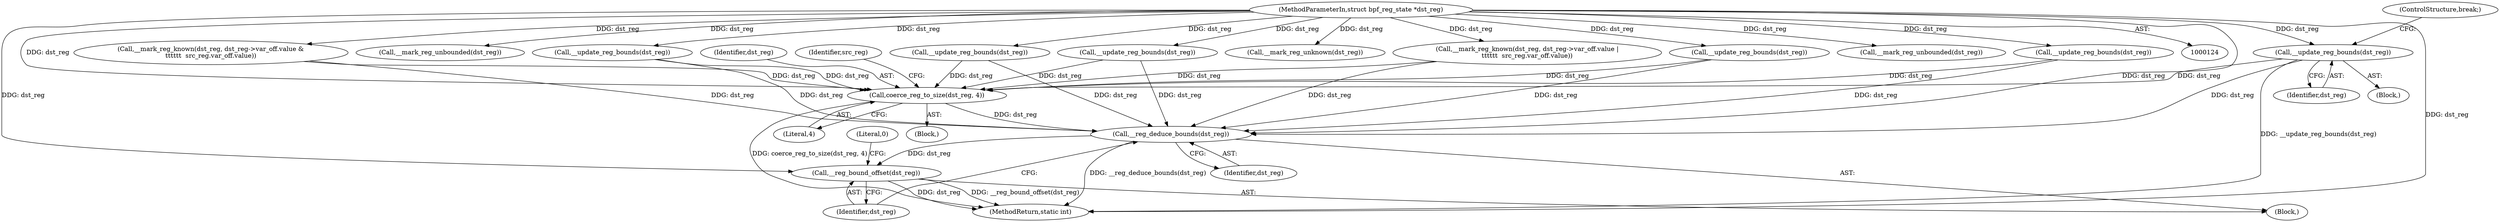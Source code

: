digraph "0_linux_bb7f0f989ca7de1153bd128a40a71709e339fa03_0@API" {
"1000648" [label="(Call,__update_reg_bounds(dst_reg))"];
"1000127" [label="(MethodParameterIn,struct bpf_reg_state *dst_reg)"];
"1000790" [label="(Call,coerce_reg_to_size(dst_reg, 4))"];
"1000797" [label="(Call,__reg_deduce_bounds(dst_reg))"];
"1000799" [label="(Call,__reg_bound_offset(dst_reg))"];
"1000791" [label="(Identifier,dst_reg)"];
"1000418" [label="(Call,__mark_reg_unbounded(dst_reg))"];
"1000803" [label="(MethodReturn,static int)"];
"1000790" [label="(Call,coerce_reg_to_size(dst_reg, 4))"];
"1000649" [label="(Identifier,dst_reg)"];
"1000553" [label="(Call,__update_reg_bounds(dst_reg))"];
"1000562" [label="(Call,__mark_reg_known(dst_reg, dst_reg->var_off.value |\n\t\t\t\t\t\t  src_reg.var_off.value))"];
"1000797" [label="(Call,__reg_deduce_bounds(dst_reg))"];
"1000404" [label="(Call,__update_reg_bounds(dst_reg))"];
"1000795" [label="(Identifier,src_reg)"];
"1000771" [label="(Call,__update_reg_bounds(dst_reg))"];
"1000802" [label="(Literal,0)"];
"1000214" [label="(Block,)"];
"1000798" [label="(Identifier,dst_reg)"];
"1000799" [label="(Call,__reg_bound_offset(dst_reg))"];
"1000208" [label="(Call,__mark_reg_unknown(dst_reg))"];
"1000800" [label="(Identifier,dst_reg)"];
"1000650" [label="(ControlStructure,break;)"];
"1000420" [label="(Call,__update_reg_bounds(dst_reg))"];
"1000792" [label="(Literal,4)"];
"1000716" [label="(Call,__update_reg_bounds(dst_reg))"];
"1000648" [label="(Call,__update_reg_bounds(dst_reg))"];
"1000129" [label="(Block,)"];
"1000402" [label="(Call,__mark_reg_unbounded(dst_reg))"];
"1000473" [label="(Call,__mark_reg_known(dst_reg, dst_reg->var_off.value &\n\t\t\t\t\t\t  src_reg.var_off.value))"];
"1000127" [label="(MethodParameterIn,struct bpf_reg_state *dst_reg)"];
"1000789" [label="(Block,)"];
"1000648" -> "1000214"  [label="AST: "];
"1000648" -> "1000649"  [label="CFG: "];
"1000649" -> "1000648"  [label="AST: "];
"1000650" -> "1000648"  [label="CFG: "];
"1000648" -> "1000803"  [label="DDG: __update_reg_bounds(dst_reg)"];
"1000127" -> "1000648"  [label="DDG: dst_reg"];
"1000648" -> "1000790"  [label="DDG: dst_reg"];
"1000648" -> "1000797"  [label="DDG: dst_reg"];
"1000127" -> "1000124"  [label="AST: "];
"1000127" -> "1000803"  [label="DDG: dst_reg"];
"1000127" -> "1000208"  [label="DDG: dst_reg"];
"1000127" -> "1000402"  [label="DDG: dst_reg"];
"1000127" -> "1000404"  [label="DDG: dst_reg"];
"1000127" -> "1000418"  [label="DDG: dst_reg"];
"1000127" -> "1000420"  [label="DDG: dst_reg"];
"1000127" -> "1000473"  [label="DDG: dst_reg"];
"1000127" -> "1000553"  [label="DDG: dst_reg"];
"1000127" -> "1000562"  [label="DDG: dst_reg"];
"1000127" -> "1000716"  [label="DDG: dst_reg"];
"1000127" -> "1000771"  [label="DDG: dst_reg"];
"1000127" -> "1000790"  [label="DDG: dst_reg"];
"1000127" -> "1000797"  [label="DDG: dst_reg"];
"1000127" -> "1000799"  [label="DDG: dst_reg"];
"1000790" -> "1000789"  [label="AST: "];
"1000790" -> "1000792"  [label="CFG: "];
"1000791" -> "1000790"  [label="AST: "];
"1000792" -> "1000790"  [label="AST: "];
"1000795" -> "1000790"  [label="CFG: "];
"1000790" -> "1000803"  [label="DDG: coerce_reg_to_size(dst_reg, 4)"];
"1000553" -> "1000790"  [label="DDG: dst_reg"];
"1000716" -> "1000790"  [label="DDG: dst_reg"];
"1000473" -> "1000790"  [label="DDG: dst_reg"];
"1000420" -> "1000790"  [label="DDG: dst_reg"];
"1000771" -> "1000790"  [label="DDG: dst_reg"];
"1000404" -> "1000790"  [label="DDG: dst_reg"];
"1000562" -> "1000790"  [label="DDG: dst_reg"];
"1000790" -> "1000797"  [label="DDG: dst_reg"];
"1000797" -> "1000129"  [label="AST: "];
"1000797" -> "1000798"  [label="CFG: "];
"1000798" -> "1000797"  [label="AST: "];
"1000800" -> "1000797"  [label="CFG: "];
"1000797" -> "1000803"  [label="DDG: __reg_deduce_bounds(dst_reg)"];
"1000553" -> "1000797"  [label="DDG: dst_reg"];
"1000716" -> "1000797"  [label="DDG: dst_reg"];
"1000473" -> "1000797"  [label="DDG: dst_reg"];
"1000420" -> "1000797"  [label="DDG: dst_reg"];
"1000771" -> "1000797"  [label="DDG: dst_reg"];
"1000404" -> "1000797"  [label="DDG: dst_reg"];
"1000562" -> "1000797"  [label="DDG: dst_reg"];
"1000797" -> "1000799"  [label="DDG: dst_reg"];
"1000799" -> "1000129"  [label="AST: "];
"1000799" -> "1000800"  [label="CFG: "];
"1000800" -> "1000799"  [label="AST: "];
"1000802" -> "1000799"  [label="CFG: "];
"1000799" -> "1000803"  [label="DDG: dst_reg"];
"1000799" -> "1000803"  [label="DDG: __reg_bound_offset(dst_reg)"];
}
